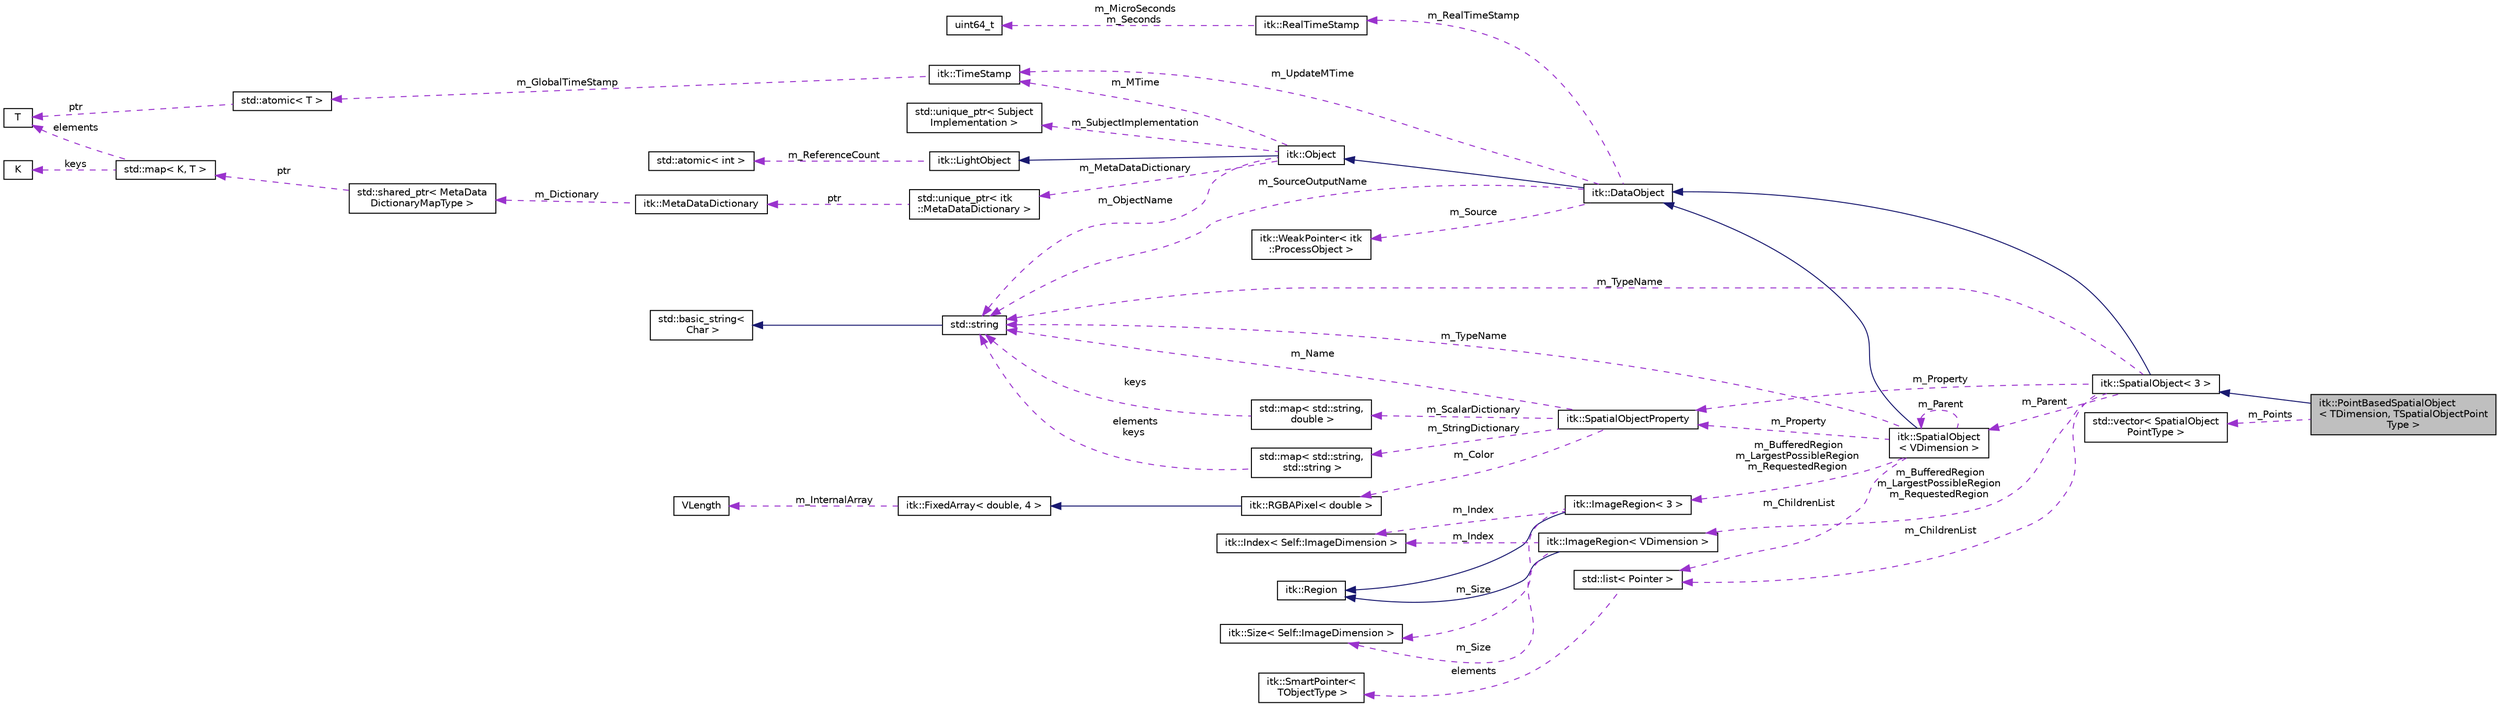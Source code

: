 digraph "itk::PointBasedSpatialObject&lt; TDimension, TSpatialObjectPointType &gt;"
{
 // LATEX_PDF_SIZE
  edge [fontname="Helvetica",fontsize="10",labelfontname="Helvetica",labelfontsize="10"];
  node [fontname="Helvetica",fontsize="10",shape=record];
  rankdir="LR";
  Node1 [label="itk::PointBasedSpatialObject\l\< TDimension, TSpatialObjectPoint\lType \>",height=0.2,width=0.4,color="black", fillcolor="grey75", style="filled", fontcolor="black",tooltip="This class serves as the base class for point-based spatial objects."];
  Node2 -> Node1 [dir="back",color="midnightblue",fontsize="10",style="solid",fontname="Helvetica"];
  Node2 [label="itk::SpatialObject\< 3 \>",height=0.2,width=0.4,color="black", fillcolor="white", style="filled",URL="$classitk_1_1SpatialObject.html",tooltip=" "];
  Node3 -> Node2 [dir="back",color="midnightblue",fontsize="10",style="solid",fontname="Helvetica"];
  Node3 [label="itk::DataObject",height=0.2,width=0.4,color="black", fillcolor="white", style="filled",URL="$classitk_1_1DataObject.html",tooltip="Base class for all data objects in ITK."];
  Node4 -> Node3 [dir="back",color="midnightblue",fontsize="10",style="solid",fontname="Helvetica"];
  Node4 [label="itk::Object",height=0.2,width=0.4,color="black", fillcolor="white", style="filled",URL="$classitk_1_1Object.html",tooltip="Base class for most ITK classes."];
  Node5 -> Node4 [dir="back",color="midnightblue",fontsize="10",style="solid",fontname="Helvetica"];
  Node5 [label="itk::LightObject",height=0.2,width=0.4,color="black", fillcolor="white", style="filled",URL="$classitk_1_1LightObject.html",tooltip="Light weight base class for most itk classes."];
  Node6 -> Node5 [dir="back",color="darkorchid3",fontsize="10",style="dashed",label=" m_ReferenceCount" ,fontname="Helvetica"];
  Node6 [label="std::atomic\< int \>",height=0.2,width=0.4,color="black", fillcolor="white", style="filled",tooltip=" "];
  Node7 -> Node4 [dir="back",color="darkorchid3",fontsize="10",style="dashed",label=" m_MTime" ,fontname="Helvetica"];
  Node7 [label="itk::TimeStamp",height=0.2,width=0.4,color="black", fillcolor="white", style="filled",URL="$classitk_1_1TimeStamp.html",tooltip="Generate a unique, increasing time value."];
  Node8 -> Node7 [dir="back",color="darkorchid3",fontsize="10",style="dashed",label=" m_GlobalTimeStamp" ,fontname="Helvetica"];
  Node8 [label="std::atomic\< T \>",height=0.2,width=0.4,color="black", fillcolor="white", style="filled",tooltip=" "];
  Node9 -> Node8 [dir="back",color="darkorchid3",fontsize="10",style="dashed",label=" ptr" ,fontname="Helvetica"];
  Node9 [label="T",height=0.2,width=0.4,color="black", fillcolor="white", style="filled",tooltip=" "];
  Node10 -> Node4 [dir="back",color="darkorchid3",fontsize="10",style="dashed",label=" m_SubjectImplementation" ,fontname="Helvetica"];
  Node10 [label="std::unique_ptr\< Subject\lImplementation \>",height=0.2,width=0.4,color="black", fillcolor="white", style="filled",tooltip=" "];
  Node11 -> Node4 [dir="back",color="darkorchid3",fontsize="10",style="dashed",label=" m_MetaDataDictionary" ,fontname="Helvetica"];
  Node11 [label="std::unique_ptr\< itk\l::MetaDataDictionary \>",height=0.2,width=0.4,color="black", fillcolor="white", style="filled",tooltip=" "];
  Node12 -> Node11 [dir="back",color="darkorchid3",fontsize="10",style="dashed",label=" ptr" ,fontname="Helvetica"];
  Node12 [label="itk::MetaDataDictionary",height=0.2,width=0.4,color="black", fillcolor="white", style="filled",URL="$classitk_1_1MetaDataDictionary.html",tooltip="Provides a mechanism for storing a collection of arbitrary data types."];
  Node13 -> Node12 [dir="back",color="darkorchid3",fontsize="10",style="dashed",label=" m_Dictionary" ,fontname="Helvetica"];
  Node13 [label="std::shared_ptr\< MetaData\lDictionaryMapType \>",height=0.2,width=0.4,color="black", fillcolor="white", style="filled",tooltip=" "];
  Node14 -> Node13 [dir="back",color="darkorchid3",fontsize="10",style="dashed",label=" ptr" ,fontname="Helvetica"];
  Node14 [label="std::map\< K, T \>",height=0.2,width=0.4,color="black", fillcolor="white", style="filled",tooltip=" "];
  Node15 -> Node14 [dir="back",color="darkorchid3",fontsize="10",style="dashed",label=" keys" ,fontname="Helvetica"];
  Node15 [label="K",height=0.2,width=0.4,color="black", fillcolor="white", style="filled",tooltip=" "];
  Node9 -> Node14 [dir="back",color="darkorchid3",fontsize="10",style="dashed",label=" elements" ,fontname="Helvetica"];
  Node16 -> Node4 [dir="back",color="darkorchid3",fontsize="10",style="dashed",label=" m_ObjectName" ,fontname="Helvetica"];
  Node16 [label="std::string",height=0.2,width=0.4,color="black", fillcolor="white", style="filled",tooltip=" "];
  Node17 -> Node16 [dir="back",color="midnightblue",fontsize="10",style="solid",fontname="Helvetica"];
  Node17 [label="std::basic_string\<\l Char \>",height=0.2,width=0.4,color="black", fillcolor="white", style="filled",tooltip=" "];
  Node18 -> Node3 [dir="back",color="darkorchid3",fontsize="10",style="dashed",label=" m_Source" ,fontname="Helvetica"];
  Node18 [label="itk::WeakPointer\< itk\l::ProcessObject \>",height=0.2,width=0.4,color="black", fillcolor="white", style="filled",URL="$classitk_1_1WeakPointer.html",tooltip=" "];
  Node16 -> Node3 [dir="back",color="darkorchid3",fontsize="10",style="dashed",label=" m_SourceOutputName" ,fontname="Helvetica"];
  Node7 -> Node3 [dir="back",color="darkorchid3",fontsize="10",style="dashed",label=" m_UpdateMTime" ,fontname="Helvetica"];
  Node19 -> Node3 [dir="back",color="darkorchid3",fontsize="10",style="dashed",label=" m_RealTimeStamp" ,fontname="Helvetica"];
  Node19 [label="itk::RealTimeStamp",height=0.2,width=0.4,color="black", fillcolor="white", style="filled",URL="$classitk_1_1RealTimeStamp.html",tooltip="The RealTimeStamp is a data structure for representing time with high precision and a large dynamic r..."];
  Node20 -> Node19 [dir="back",color="darkorchid3",fontsize="10",style="dashed",label=" m_MicroSeconds\nm_Seconds" ,fontname="Helvetica"];
  Node20 [label="uint64_t",height=0.2,width=0.4,color="black", fillcolor="white", style="filled",tooltip=" "];
  Node16 -> Node2 [dir="back",color="darkorchid3",fontsize="10",style="dashed",label=" m_TypeName" ,fontname="Helvetica"];
  Node21 -> Node2 [dir="back",color="darkorchid3",fontsize="10",style="dashed",label=" m_Property" ,fontname="Helvetica"];
  Node21 [label="itk::SpatialObjectProperty",height=0.2,width=0.4,color="black", fillcolor="white", style="filled",URL="$classitk_1_1SpatialObjectProperty.html",tooltip=" "];
  Node22 -> Node21 [dir="back",color="darkorchid3",fontsize="10",style="dashed",label=" m_Color" ,fontname="Helvetica"];
  Node22 [label="itk::RGBAPixel\< double \>",height=0.2,width=0.4,color="black", fillcolor="white", style="filled",URL="$classitk_1_1RGBAPixel.html",tooltip=" "];
  Node23 -> Node22 [dir="back",color="midnightblue",fontsize="10",style="solid",fontname="Helvetica"];
  Node23 [label="itk::FixedArray\< double, 4 \>",height=0.2,width=0.4,color="black", fillcolor="white", style="filled",URL="$classitk_1_1FixedArray.html",tooltip=" "];
  Node24 -> Node23 [dir="back",color="darkorchid3",fontsize="10",style="dashed",label=" m_InternalArray" ,fontname="Helvetica"];
  Node24 [label="VLength",height=0.2,width=0.4,color="black", fillcolor="white", style="filled",URL="$classVLength.html",tooltip=" "];
  Node16 -> Node21 [dir="back",color="darkorchid3",fontsize="10",style="dashed",label=" m_Name" ,fontname="Helvetica"];
  Node25 -> Node21 [dir="back",color="darkorchid3",fontsize="10",style="dashed",label=" m_ScalarDictionary" ,fontname="Helvetica"];
  Node25 [label="std::map\< std::string,\l double \>",height=0.2,width=0.4,color="black", fillcolor="white", style="filled",tooltip=" "];
  Node16 -> Node25 [dir="back",color="darkorchid3",fontsize="10",style="dashed",label=" keys" ,fontname="Helvetica"];
  Node26 -> Node21 [dir="back",color="darkorchid3",fontsize="10",style="dashed",label=" m_StringDictionary" ,fontname="Helvetica"];
  Node26 [label="std::map\< std::string,\l std::string \>",height=0.2,width=0.4,color="black", fillcolor="white", style="filled",tooltip=" "];
  Node16 -> Node26 [dir="back",color="darkorchid3",fontsize="10",style="dashed",label=" elements\nkeys" ,fontname="Helvetica"];
  Node27 -> Node2 [dir="back",color="darkorchid3",fontsize="10",style="dashed",label=" m_Parent" ,fontname="Helvetica"];
  Node27 [label="itk::SpatialObject\l\< VDimension \>",height=0.2,width=0.4,color="black", fillcolor="white", style="filled",URL="$classitk_1_1SpatialObject.html",tooltip="Implementation of the composite pattern."];
  Node3 -> Node27 [dir="back",color="midnightblue",fontsize="10",style="solid",fontname="Helvetica"];
  Node16 -> Node27 [dir="back",color="darkorchid3",fontsize="10",style="dashed",label=" m_TypeName" ,fontname="Helvetica"];
  Node21 -> Node27 [dir="back",color="darkorchid3",fontsize="10",style="dashed",label=" m_Property" ,fontname="Helvetica"];
  Node27 -> Node27 [dir="back",color="darkorchid3",fontsize="10",style="dashed",label=" m_Parent" ,fontname="Helvetica"];
  Node28 -> Node27 [dir="back",color="darkorchid3",fontsize="10",style="dashed",label=" m_BufferedRegion\nm_LargestPossibleRegion\nm_RequestedRegion" ,fontname="Helvetica"];
  Node28 [label="itk::ImageRegion\< 3 \>",height=0.2,width=0.4,color="black", fillcolor="white", style="filled",URL="$classitk_1_1ImageRegion.html",tooltip=" "];
  Node29 -> Node28 [dir="back",color="midnightblue",fontsize="10",style="solid",fontname="Helvetica"];
  Node29 [label="itk::Region",height=0.2,width=0.4,color="black", fillcolor="white", style="filled",URL="$classitk_1_1Region.html",tooltip="A region represents some portion or piece of data."];
  Node30 -> Node28 [dir="back",color="darkorchid3",fontsize="10",style="dashed",label=" m_Index" ,fontname="Helvetica"];
  Node30 [label="itk::Index\< Self::ImageDimension \>",height=0.2,width=0.4,color="black", fillcolor="white", style="filled",URL="$structitk_1_1Index.html",tooltip=" "];
  Node31 -> Node28 [dir="back",color="darkorchid3",fontsize="10",style="dashed",label=" m_Size" ,fontname="Helvetica"];
  Node31 [label="itk::Size\< Self::ImageDimension \>",height=0.2,width=0.4,color="black", fillcolor="white", style="filled",URL="$structitk_1_1Size.html",tooltip=" "];
  Node32 -> Node27 [dir="back",color="darkorchid3",fontsize="10",style="dashed",label=" m_ChildrenList" ,fontname="Helvetica"];
  Node32 [label="std::list\< Pointer \>",height=0.2,width=0.4,color="black", fillcolor="white", style="filled",tooltip=" "];
  Node33 -> Node32 [dir="back",color="darkorchid3",fontsize="10",style="dashed",label=" elements" ,fontname="Helvetica"];
  Node33 [label="itk::SmartPointer\<\l TObjectType \>",height=0.2,width=0.4,color="black", fillcolor="white", style="filled",URL="$classitk_1_1SmartPointer.html",tooltip="Implements transparent reference counting."];
  Node34 -> Node2 [dir="back",color="darkorchid3",fontsize="10",style="dashed",label=" m_BufferedRegion\nm_LargestPossibleRegion\nm_RequestedRegion" ,fontname="Helvetica"];
  Node34 [label="itk::ImageRegion\< VDimension \>",height=0.2,width=0.4,color="black", fillcolor="white", style="filled",URL="$classitk_1_1ImageRegion.html",tooltip=" "];
  Node29 -> Node34 [dir="back",color="midnightblue",fontsize="10",style="solid",fontname="Helvetica"];
  Node30 -> Node34 [dir="back",color="darkorchid3",fontsize="10",style="dashed",label=" m_Index" ,fontname="Helvetica"];
  Node31 -> Node34 [dir="back",color="darkorchid3",fontsize="10",style="dashed",label=" m_Size" ,fontname="Helvetica"];
  Node32 -> Node2 [dir="back",color="darkorchid3",fontsize="10",style="dashed",label=" m_ChildrenList" ,fontname="Helvetica"];
  Node35 -> Node1 [dir="back",color="darkorchid3",fontsize="10",style="dashed",label=" m_Points" ,fontname="Helvetica"];
  Node35 [label="std::vector\< SpatialObject\lPointType \>",height=0.2,width=0.4,color="black", fillcolor="white", style="filled",tooltip=" "];
}
